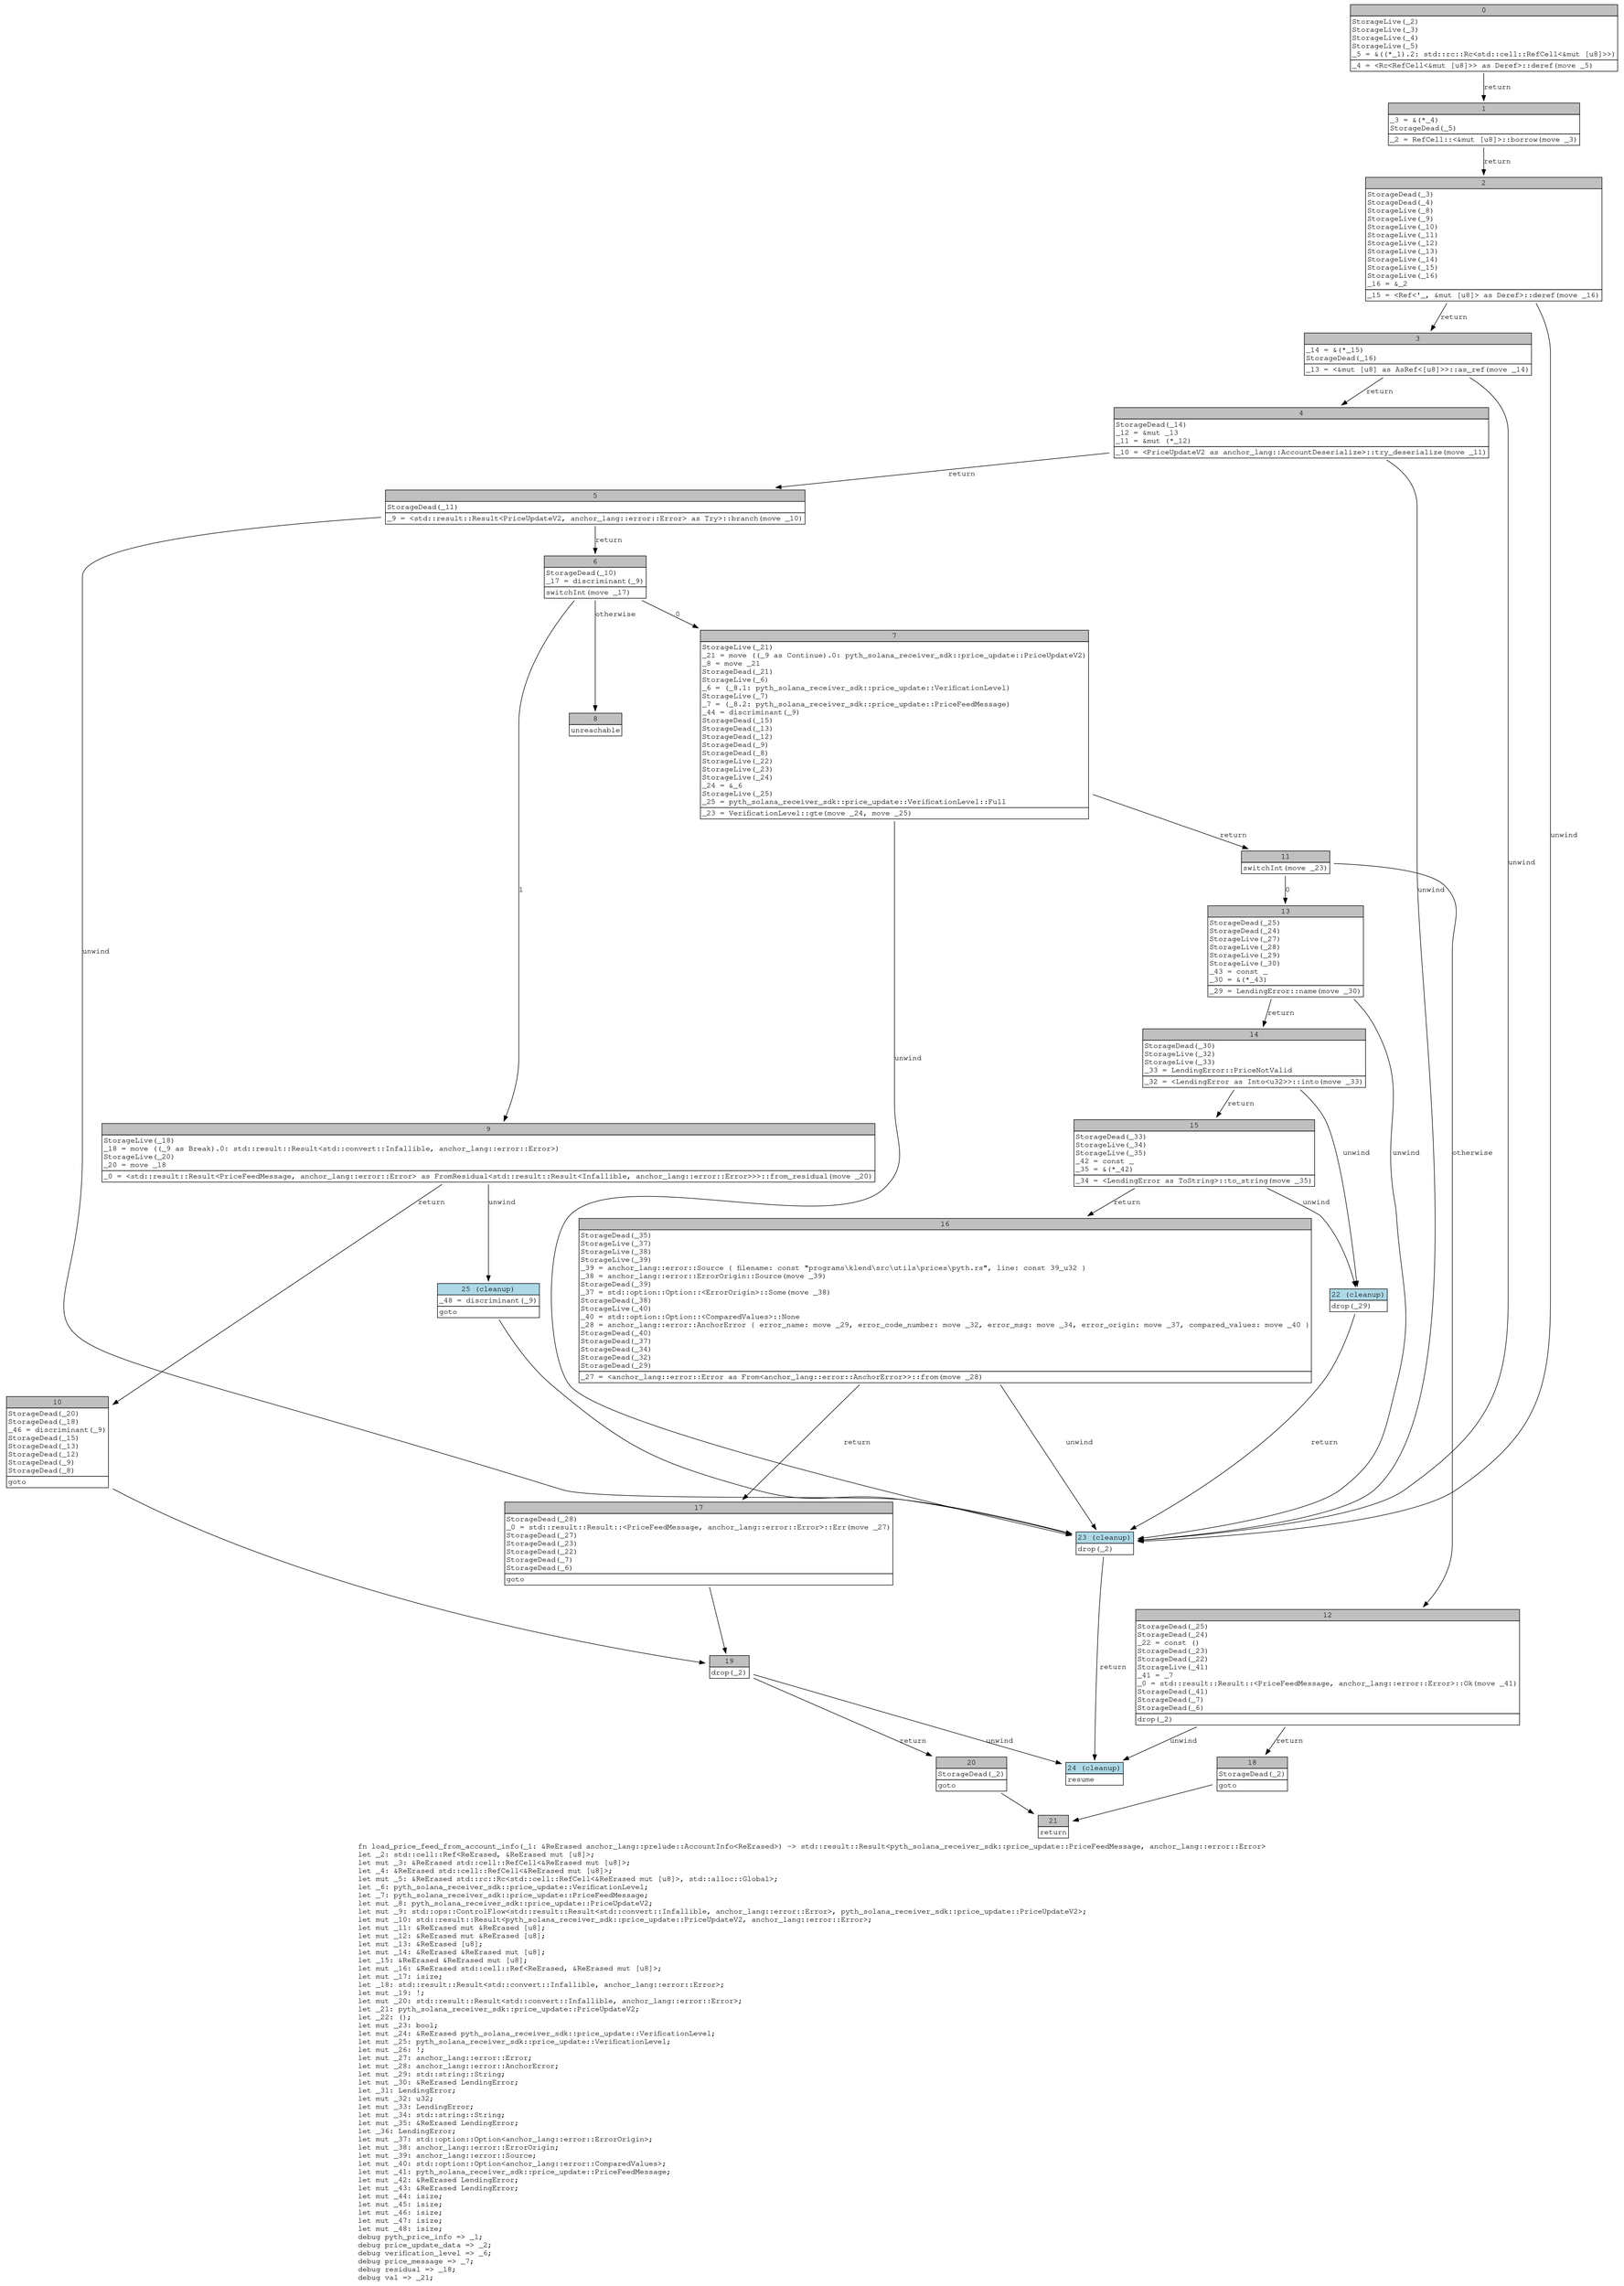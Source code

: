digraph Mir_0_2553 {
    graph [fontname="Courier, monospace"];
    node [fontname="Courier, monospace"];
    edge [fontname="Courier, monospace"];
    label=<fn load_price_feed_from_account_info(_1: &amp;ReErased anchor_lang::prelude::AccountInfo&lt;ReErased&gt;) -&gt; std::result::Result&lt;pyth_solana_receiver_sdk::price_update::PriceFeedMessage, anchor_lang::error::Error&gt;<br align="left"/>let _2: std::cell::Ref&lt;ReErased, &amp;ReErased mut [u8]&gt;;<br align="left"/>let mut _3: &amp;ReErased std::cell::RefCell&lt;&amp;ReErased mut [u8]&gt;;<br align="left"/>let _4: &amp;ReErased std::cell::RefCell&lt;&amp;ReErased mut [u8]&gt;;<br align="left"/>let mut _5: &amp;ReErased std::rc::Rc&lt;std::cell::RefCell&lt;&amp;ReErased mut [u8]&gt;, std::alloc::Global&gt;;<br align="left"/>let _6: pyth_solana_receiver_sdk::price_update::VerificationLevel;<br align="left"/>let _7: pyth_solana_receiver_sdk::price_update::PriceFeedMessage;<br align="left"/>let mut _8: pyth_solana_receiver_sdk::price_update::PriceUpdateV2;<br align="left"/>let mut _9: std::ops::ControlFlow&lt;std::result::Result&lt;std::convert::Infallible, anchor_lang::error::Error&gt;, pyth_solana_receiver_sdk::price_update::PriceUpdateV2&gt;;<br align="left"/>let mut _10: std::result::Result&lt;pyth_solana_receiver_sdk::price_update::PriceUpdateV2, anchor_lang::error::Error&gt;;<br align="left"/>let mut _11: &amp;ReErased mut &amp;ReErased [u8];<br align="left"/>let mut _12: &amp;ReErased mut &amp;ReErased [u8];<br align="left"/>let mut _13: &amp;ReErased [u8];<br align="left"/>let mut _14: &amp;ReErased &amp;ReErased mut [u8];<br align="left"/>let _15: &amp;ReErased &amp;ReErased mut [u8];<br align="left"/>let mut _16: &amp;ReErased std::cell::Ref&lt;ReErased, &amp;ReErased mut [u8]&gt;;<br align="left"/>let mut _17: isize;<br align="left"/>let _18: std::result::Result&lt;std::convert::Infallible, anchor_lang::error::Error&gt;;<br align="left"/>let mut _19: !;<br align="left"/>let mut _20: std::result::Result&lt;std::convert::Infallible, anchor_lang::error::Error&gt;;<br align="left"/>let _21: pyth_solana_receiver_sdk::price_update::PriceUpdateV2;<br align="left"/>let _22: ();<br align="left"/>let mut _23: bool;<br align="left"/>let mut _24: &amp;ReErased pyth_solana_receiver_sdk::price_update::VerificationLevel;<br align="left"/>let mut _25: pyth_solana_receiver_sdk::price_update::VerificationLevel;<br align="left"/>let mut _26: !;<br align="left"/>let mut _27: anchor_lang::error::Error;<br align="left"/>let mut _28: anchor_lang::error::AnchorError;<br align="left"/>let mut _29: std::string::String;<br align="left"/>let mut _30: &amp;ReErased LendingError;<br align="left"/>let _31: LendingError;<br align="left"/>let mut _32: u32;<br align="left"/>let mut _33: LendingError;<br align="left"/>let mut _34: std::string::String;<br align="left"/>let mut _35: &amp;ReErased LendingError;<br align="left"/>let _36: LendingError;<br align="left"/>let mut _37: std::option::Option&lt;anchor_lang::error::ErrorOrigin&gt;;<br align="left"/>let mut _38: anchor_lang::error::ErrorOrigin;<br align="left"/>let mut _39: anchor_lang::error::Source;<br align="left"/>let mut _40: std::option::Option&lt;anchor_lang::error::ComparedValues&gt;;<br align="left"/>let mut _41: pyth_solana_receiver_sdk::price_update::PriceFeedMessage;<br align="left"/>let mut _42: &amp;ReErased LendingError;<br align="left"/>let mut _43: &amp;ReErased LendingError;<br align="left"/>let mut _44: isize;<br align="left"/>let mut _45: isize;<br align="left"/>let mut _46: isize;<br align="left"/>let mut _47: isize;<br align="left"/>let mut _48: isize;<br align="left"/>debug pyth_price_info =&gt; _1;<br align="left"/>debug price_update_data =&gt; _2;<br align="left"/>debug verification_level =&gt; _6;<br align="left"/>debug price_message =&gt; _7;<br align="left"/>debug residual =&gt; _18;<br align="left"/>debug val =&gt; _21;<br align="left"/>>;
    bb0__0_2553 [shape="none", label=<<table border="0" cellborder="1" cellspacing="0"><tr><td bgcolor="gray" align="center" colspan="1">0</td></tr><tr><td align="left" balign="left">StorageLive(_2)<br/>StorageLive(_3)<br/>StorageLive(_4)<br/>StorageLive(_5)<br/>_5 = &amp;((*_1).2: std::rc::Rc&lt;std::cell::RefCell&lt;&amp;mut [u8]&gt;&gt;)<br/></td></tr><tr><td align="left">_4 = &lt;Rc&lt;RefCell&lt;&amp;mut [u8]&gt;&gt; as Deref&gt;::deref(move _5)</td></tr></table>>];
    bb1__0_2553 [shape="none", label=<<table border="0" cellborder="1" cellspacing="0"><tr><td bgcolor="gray" align="center" colspan="1">1</td></tr><tr><td align="left" balign="left">_3 = &amp;(*_4)<br/>StorageDead(_5)<br/></td></tr><tr><td align="left">_2 = RefCell::&lt;&amp;mut [u8]&gt;::borrow(move _3)</td></tr></table>>];
    bb2__0_2553 [shape="none", label=<<table border="0" cellborder="1" cellspacing="0"><tr><td bgcolor="gray" align="center" colspan="1">2</td></tr><tr><td align="left" balign="left">StorageDead(_3)<br/>StorageDead(_4)<br/>StorageLive(_8)<br/>StorageLive(_9)<br/>StorageLive(_10)<br/>StorageLive(_11)<br/>StorageLive(_12)<br/>StorageLive(_13)<br/>StorageLive(_14)<br/>StorageLive(_15)<br/>StorageLive(_16)<br/>_16 = &amp;_2<br/></td></tr><tr><td align="left">_15 = &lt;Ref&lt;'_, &amp;mut [u8]&gt; as Deref&gt;::deref(move _16)</td></tr></table>>];
    bb3__0_2553 [shape="none", label=<<table border="0" cellborder="1" cellspacing="0"><tr><td bgcolor="gray" align="center" colspan="1">3</td></tr><tr><td align="left" balign="left">_14 = &amp;(*_15)<br/>StorageDead(_16)<br/></td></tr><tr><td align="left">_13 = &lt;&amp;mut [u8] as AsRef&lt;[u8]&gt;&gt;::as_ref(move _14)</td></tr></table>>];
    bb4__0_2553 [shape="none", label=<<table border="0" cellborder="1" cellspacing="0"><tr><td bgcolor="gray" align="center" colspan="1">4</td></tr><tr><td align="left" balign="left">StorageDead(_14)<br/>_12 = &amp;mut _13<br/>_11 = &amp;mut (*_12)<br/></td></tr><tr><td align="left">_10 = &lt;PriceUpdateV2 as anchor_lang::AccountDeserialize&gt;::try_deserialize(move _11)</td></tr></table>>];
    bb5__0_2553 [shape="none", label=<<table border="0" cellborder="1" cellspacing="0"><tr><td bgcolor="gray" align="center" colspan="1">5</td></tr><tr><td align="left" balign="left">StorageDead(_11)<br/></td></tr><tr><td align="left">_9 = &lt;std::result::Result&lt;PriceUpdateV2, anchor_lang::error::Error&gt; as Try&gt;::branch(move _10)</td></tr></table>>];
    bb6__0_2553 [shape="none", label=<<table border="0" cellborder="1" cellspacing="0"><tr><td bgcolor="gray" align="center" colspan="1">6</td></tr><tr><td align="left" balign="left">StorageDead(_10)<br/>_17 = discriminant(_9)<br/></td></tr><tr><td align="left">switchInt(move _17)</td></tr></table>>];
    bb7__0_2553 [shape="none", label=<<table border="0" cellborder="1" cellspacing="0"><tr><td bgcolor="gray" align="center" colspan="1">7</td></tr><tr><td align="left" balign="left">StorageLive(_21)<br/>_21 = move ((_9 as Continue).0: pyth_solana_receiver_sdk::price_update::PriceUpdateV2)<br/>_8 = move _21<br/>StorageDead(_21)<br/>StorageLive(_6)<br/>_6 = (_8.1: pyth_solana_receiver_sdk::price_update::VerificationLevel)<br/>StorageLive(_7)<br/>_7 = (_8.2: pyth_solana_receiver_sdk::price_update::PriceFeedMessage)<br/>_44 = discriminant(_9)<br/>StorageDead(_15)<br/>StorageDead(_13)<br/>StorageDead(_12)<br/>StorageDead(_9)<br/>StorageDead(_8)<br/>StorageLive(_22)<br/>StorageLive(_23)<br/>StorageLive(_24)<br/>_24 = &amp;_6<br/>StorageLive(_25)<br/>_25 = pyth_solana_receiver_sdk::price_update::VerificationLevel::Full<br/></td></tr><tr><td align="left">_23 = VerificationLevel::gte(move _24, move _25)</td></tr></table>>];
    bb8__0_2553 [shape="none", label=<<table border="0" cellborder="1" cellspacing="0"><tr><td bgcolor="gray" align="center" colspan="1">8</td></tr><tr><td align="left">unreachable</td></tr></table>>];
    bb9__0_2553 [shape="none", label=<<table border="0" cellborder="1" cellspacing="0"><tr><td bgcolor="gray" align="center" colspan="1">9</td></tr><tr><td align="left" balign="left">StorageLive(_18)<br/>_18 = move ((_9 as Break).0: std::result::Result&lt;std::convert::Infallible, anchor_lang::error::Error&gt;)<br/>StorageLive(_20)<br/>_20 = move _18<br/></td></tr><tr><td align="left">_0 = &lt;std::result::Result&lt;PriceFeedMessage, anchor_lang::error::Error&gt; as FromResidual&lt;std::result::Result&lt;Infallible, anchor_lang::error::Error&gt;&gt;&gt;::from_residual(move _20)</td></tr></table>>];
    bb10__0_2553 [shape="none", label=<<table border="0" cellborder="1" cellspacing="0"><tr><td bgcolor="gray" align="center" colspan="1">10</td></tr><tr><td align="left" balign="left">StorageDead(_20)<br/>StorageDead(_18)<br/>_46 = discriminant(_9)<br/>StorageDead(_15)<br/>StorageDead(_13)<br/>StorageDead(_12)<br/>StorageDead(_9)<br/>StorageDead(_8)<br/></td></tr><tr><td align="left">goto</td></tr></table>>];
    bb11__0_2553 [shape="none", label=<<table border="0" cellborder="1" cellspacing="0"><tr><td bgcolor="gray" align="center" colspan="1">11</td></tr><tr><td align="left">switchInt(move _23)</td></tr></table>>];
    bb12__0_2553 [shape="none", label=<<table border="0" cellborder="1" cellspacing="0"><tr><td bgcolor="gray" align="center" colspan="1">12</td></tr><tr><td align="left" balign="left">StorageDead(_25)<br/>StorageDead(_24)<br/>_22 = const ()<br/>StorageDead(_23)<br/>StorageDead(_22)<br/>StorageLive(_41)<br/>_41 = _7<br/>_0 = std::result::Result::&lt;PriceFeedMessage, anchor_lang::error::Error&gt;::Ok(move _41)<br/>StorageDead(_41)<br/>StorageDead(_7)<br/>StorageDead(_6)<br/></td></tr><tr><td align="left">drop(_2)</td></tr></table>>];
    bb13__0_2553 [shape="none", label=<<table border="0" cellborder="1" cellspacing="0"><tr><td bgcolor="gray" align="center" colspan="1">13</td></tr><tr><td align="left" balign="left">StorageDead(_25)<br/>StorageDead(_24)<br/>StorageLive(_27)<br/>StorageLive(_28)<br/>StorageLive(_29)<br/>StorageLive(_30)<br/>_43 = const _<br/>_30 = &amp;(*_43)<br/></td></tr><tr><td align="left">_29 = LendingError::name(move _30)</td></tr></table>>];
    bb14__0_2553 [shape="none", label=<<table border="0" cellborder="1" cellspacing="0"><tr><td bgcolor="gray" align="center" colspan="1">14</td></tr><tr><td align="left" balign="left">StorageDead(_30)<br/>StorageLive(_32)<br/>StorageLive(_33)<br/>_33 = LendingError::PriceNotValid<br/></td></tr><tr><td align="left">_32 = &lt;LendingError as Into&lt;u32&gt;&gt;::into(move _33)</td></tr></table>>];
    bb15__0_2553 [shape="none", label=<<table border="0" cellborder="1" cellspacing="0"><tr><td bgcolor="gray" align="center" colspan="1">15</td></tr><tr><td align="left" balign="left">StorageDead(_33)<br/>StorageLive(_34)<br/>StorageLive(_35)<br/>_42 = const _<br/>_35 = &amp;(*_42)<br/></td></tr><tr><td align="left">_34 = &lt;LendingError as ToString&gt;::to_string(move _35)</td></tr></table>>];
    bb16__0_2553 [shape="none", label=<<table border="0" cellborder="1" cellspacing="0"><tr><td bgcolor="gray" align="center" colspan="1">16</td></tr><tr><td align="left" balign="left">StorageDead(_35)<br/>StorageLive(_37)<br/>StorageLive(_38)<br/>StorageLive(_39)<br/>_39 = anchor_lang::error::Source { filename: const &quot;programs\\klend\\src\\utils\\prices\\pyth.rs&quot;, line: const 39_u32 }<br/>_38 = anchor_lang::error::ErrorOrigin::Source(move _39)<br/>StorageDead(_39)<br/>_37 = std::option::Option::&lt;ErrorOrigin&gt;::Some(move _38)<br/>StorageDead(_38)<br/>StorageLive(_40)<br/>_40 = std::option::Option::&lt;ComparedValues&gt;::None<br/>_28 = anchor_lang::error::AnchorError { error_name: move _29, error_code_number: move _32, error_msg: move _34, error_origin: move _37, compared_values: move _40 }<br/>StorageDead(_40)<br/>StorageDead(_37)<br/>StorageDead(_34)<br/>StorageDead(_32)<br/>StorageDead(_29)<br/></td></tr><tr><td align="left">_27 = &lt;anchor_lang::error::Error as From&lt;anchor_lang::error::AnchorError&gt;&gt;::from(move _28)</td></tr></table>>];
    bb17__0_2553 [shape="none", label=<<table border="0" cellborder="1" cellspacing="0"><tr><td bgcolor="gray" align="center" colspan="1">17</td></tr><tr><td align="left" balign="left">StorageDead(_28)<br/>_0 = std::result::Result::&lt;PriceFeedMessage, anchor_lang::error::Error&gt;::Err(move _27)<br/>StorageDead(_27)<br/>StorageDead(_23)<br/>StorageDead(_22)<br/>StorageDead(_7)<br/>StorageDead(_6)<br/></td></tr><tr><td align="left">goto</td></tr></table>>];
    bb18__0_2553 [shape="none", label=<<table border="0" cellborder="1" cellspacing="0"><tr><td bgcolor="gray" align="center" colspan="1">18</td></tr><tr><td align="left" balign="left">StorageDead(_2)<br/></td></tr><tr><td align="left">goto</td></tr></table>>];
    bb19__0_2553 [shape="none", label=<<table border="0" cellborder="1" cellspacing="0"><tr><td bgcolor="gray" align="center" colspan="1">19</td></tr><tr><td align="left">drop(_2)</td></tr></table>>];
    bb20__0_2553 [shape="none", label=<<table border="0" cellborder="1" cellspacing="0"><tr><td bgcolor="gray" align="center" colspan="1">20</td></tr><tr><td align="left" balign="left">StorageDead(_2)<br/></td></tr><tr><td align="left">goto</td></tr></table>>];
    bb21__0_2553 [shape="none", label=<<table border="0" cellborder="1" cellspacing="0"><tr><td bgcolor="gray" align="center" colspan="1">21</td></tr><tr><td align="left">return</td></tr></table>>];
    bb22__0_2553 [shape="none", label=<<table border="0" cellborder="1" cellspacing="0"><tr><td bgcolor="lightblue" align="center" colspan="1">22 (cleanup)</td></tr><tr><td align="left">drop(_29)</td></tr></table>>];
    bb23__0_2553 [shape="none", label=<<table border="0" cellborder="1" cellspacing="0"><tr><td bgcolor="lightblue" align="center" colspan="1">23 (cleanup)</td></tr><tr><td align="left">drop(_2)</td></tr></table>>];
    bb24__0_2553 [shape="none", label=<<table border="0" cellborder="1" cellspacing="0"><tr><td bgcolor="lightblue" align="center" colspan="1">24 (cleanup)</td></tr><tr><td align="left">resume</td></tr></table>>];
    bb25__0_2553 [shape="none", label=<<table border="0" cellborder="1" cellspacing="0"><tr><td bgcolor="lightblue" align="center" colspan="1">25 (cleanup)</td></tr><tr><td align="left" balign="left">_48 = discriminant(_9)<br/></td></tr><tr><td align="left">goto</td></tr></table>>];
    bb0__0_2553 -> bb1__0_2553 [label="return"];
    bb1__0_2553 -> bb2__0_2553 [label="return"];
    bb2__0_2553 -> bb3__0_2553 [label="return"];
    bb2__0_2553 -> bb23__0_2553 [label="unwind"];
    bb3__0_2553 -> bb4__0_2553 [label="return"];
    bb3__0_2553 -> bb23__0_2553 [label="unwind"];
    bb4__0_2553 -> bb5__0_2553 [label="return"];
    bb4__0_2553 -> bb23__0_2553 [label="unwind"];
    bb5__0_2553 -> bb6__0_2553 [label="return"];
    bb5__0_2553 -> bb23__0_2553 [label="unwind"];
    bb6__0_2553 -> bb7__0_2553 [label="0"];
    bb6__0_2553 -> bb9__0_2553 [label="1"];
    bb6__0_2553 -> bb8__0_2553 [label="otherwise"];
    bb7__0_2553 -> bb11__0_2553 [label="return"];
    bb7__0_2553 -> bb23__0_2553 [label="unwind"];
    bb9__0_2553 -> bb10__0_2553 [label="return"];
    bb9__0_2553 -> bb25__0_2553 [label="unwind"];
    bb10__0_2553 -> bb19__0_2553 [label=""];
    bb11__0_2553 -> bb13__0_2553 [label="0"];
    bb11__0_2553 -> bb12__0_2553 [label="otherwise"];
    bb12__0_2553 -> bb18__0_2553 [label="return"];
    bb12__0_2553 -> bb24__0_2553 [label="unwind"];
    bb13__0_2553 -> bb14__0_2553 [label="return"];
    bb13__0_2553 -> bb23__0_2553 [label="unwind"];
    bb14__0_2553 -> bb15__0_2553 [label="return"];
    bb14__0_2553 -> bb22__0_2553 [label="unwind"];
    bb15__0_2553 -> bb16__0_2553 [label="return"];
    bb15__0_2553 -> bb22__0_2553 [label="unwind"];
    bb16__0_2553 -> bb17__0_2553 [label="return"];
    bb16__0_2553 -> bb23__0_2553 [label="unwind"];
    bb17__0_2553 -> bb19__0_2553 [label=""];
    bb18__0_2553 -> bb21__0_2553 [label=""];
    bb19__0_2553 -> bb20__0_2553 [label="return"];
    bb19__0_2553 -> bb24__0_2553 [label="unwind"];
    bb20__0_2553 -> bb21__0_2553 [label=""];
    bb22__0_2553 -> bb23__0_2553 [label="return"];
    bb23__0_2553 -> bb24__0_2553 [label="return"];
    bb25__0_2553 -> bb23__0_2553 [label=""];
}
